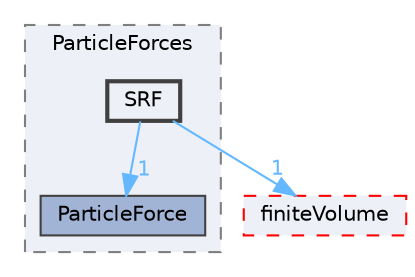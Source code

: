 digraph "src/lagrangian/intermediate/submodels/Kinematic/ParticleForces/SRF"
{
 // LATEX_PDF_SIZE
  bgcolor="transparent";
  edge [fontname=Helvetica,fontsize=10,labelfontname=Helvetica,labelfontsize=10];
  node [fontname=Helvetica,fontsize=10,shape=box,height=0.2,width=0.4];
  compound=true
  subgraph clusterdir_7880c6dec9d81c909715027e243e12ba {
    graph [ bgcolor="#edf0f7", pencolor="grey50", label="ParticleForces", fontname=Helvetica,fontsize=10 style="filled,dashed", URL="dir_7880c6dec9d81c909715027e243e12ba.html",tooltip=""]
  dir_6ac06ece5f26f1196a12108b46c15ea0 [label="ParticleForce", fillcolor="#a2b4d6", color="grey25", style="filled", URL="dir_6ac06ece5f26f1196a12108b46c15ea0.html",tooltip=""];
  dir_315aca031367fa606a444aa12d4b9a9e [label="SRF", fillcolor="#edf0f7", color="grey25", style="filled,bold", URL="dir_315aca031367fa606a444aa12d4b9a9e.html",tooltip=""];
  }
  dir_9bd15774b555cf7259a6fa18f99fe99b [label="finiteVolume", fillcolor="#edf0f7", color="red", style="filled,dashed", URL="dir_9bd15774b555cf7259a6fa18f99fe99b.html",tooltip=""];
  dir_315aca031367fa606a444aa12d4b9a9e->dir_6ac06ece5f26f1196a12108b46c15ea0 [headlabel="1", labeldistance=1.5 headhref="dir_003731_002799.html" href="dir_003731_002799.html" color="steelblue1" fontcolor="steelblue1"];
  dir_315aca031367fa606a444aa12d4b9a9e->dir_9bd15774b555cf7259a6fa18f99fe99b [headlabel="1", labeldistance=1.5 headhref="dir_003731_001387.html" href="dir_003731_001387.html" color="steelblue1" fontcolor="steelblue1"];
}
